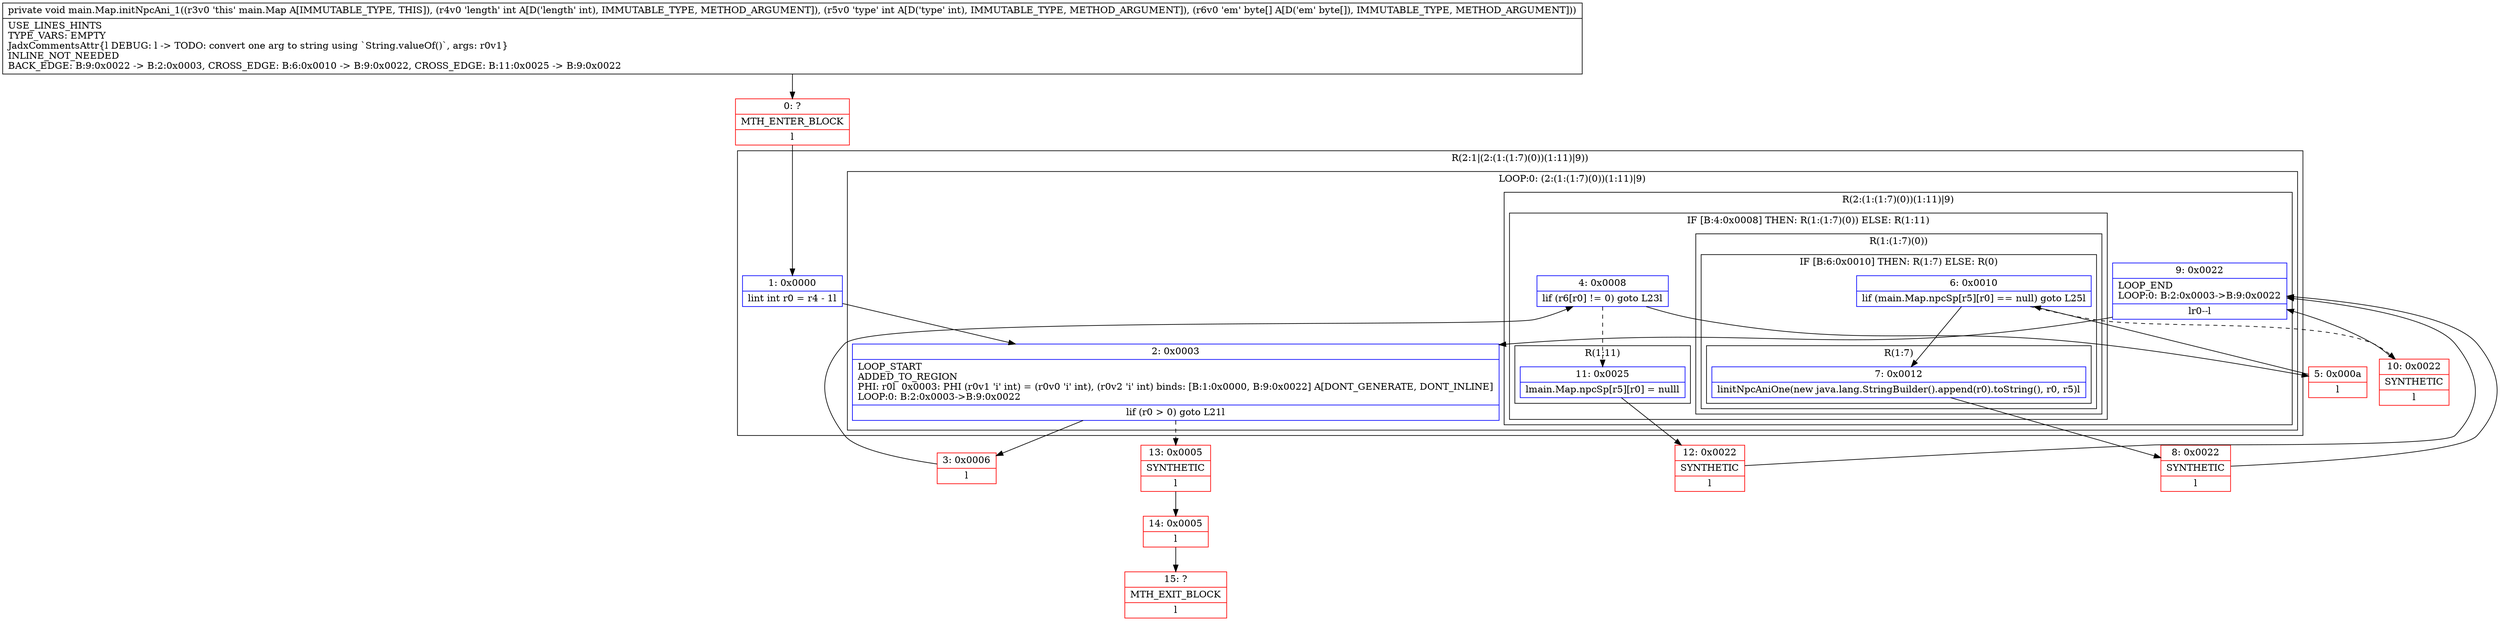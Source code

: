 digraph "CFG formain.Map.initNpcAni_1(II[B)V" {
subgraph cluster_Region_187721236 {
label = "R(2:1|(2:(1:(1:7)(0))(1:11)|9))";
node [shape=record,color=blue];
Node_1 [shape=record,label="{1\:\ 0x0000|lint int r0 = r4 \- 1l}"];
subgraph cluster_LoopRegion_647311605 {
label = "LOOP:0: (2:(1:(1:7)(0))(1:11)|9)";
node [shape=record,color=blue];
Node_2 [shape=record,label="{2\:\ 0x0003|LOOP_START\lADDED_TO_REGION\lPHI: r0l  0x0003: PHI (r0v1 'i' int) = (r0v0 'i' int), (r0v2 'i' int) binds: [B:1:0x0000, B:9:0x0022] A[DONT_GENERATE, DONT_INLINE]\lLOOP:0: B:2:0x0003\-\>B:9:0x0022\l|lif (r0 \> 0) goto L21l}"];
subgraph cluster_Region_1782362759 {
label = "R(2:(1:(1:7)(0))(1:11)|9)";
node [shape=record,color=blue];
subgraph cluster_IfRegion_600757719 {
label = "IF [B:4:0x0008] THEN: R(1:(1:7)(0)) ELSE: R(1:11)";
node [shape=record,color=blue];
Node_4 [shape=record,label="{4\:\ 0x0008|lif (r6[r0] != 0) goto L23l}"];
subgraph cluster_Region_430076437 {
label = "R(1:(1:7)(0))";
node [shape=record,color=blue];
subgraph cluster_IfRegion_734402428 {
label = "IF [B:6:0x0010] THEN: R(1:7) ELSE: R(0)";
node [shape=record,color=blue];
Node_6 [shape=record,label="{6\:\ 0x0010|lif (main.Map.npcSp[r5][r0] == null) goto L25l}"];
subgraph cluster_Region_618371177 {
label = "R(1:7)";
node [shape=record,color=blue];
Node_7 [shape=record,label="{7\:\ 0x0012|linitNpcAniOne(new java.lang.StringBuilder().append(r0).toString(), r0, r5)l}"];
}
subgraph cluster_Region_2021442431 {
label = "R(0)";
node [shape=record,color=blue];
}
}
}
subgraph cluster_Region_729595647 {
label = "R(1:11)";
node [shape=record,color=blue];
Node_11 [shape=record,label="{11\:\ 0x0025|lmain.Map.npcSp[r5][r0] = nulll}"];
}
}
Node_9 [shape=record,label="{9\:\ 0x0022|LOOP_END\lLOOP:0: B:2:0x0003\-\>B:9:0x0022\l|lr0\-\-l}"];
}
}
}
Node_0 [shape=record,color=red,label="{0\:\ ?|MTH_ENTER_BLOCK\l|l}"];
Node_3 [shape=record,color=red,label="{3\:\ 0x0006|l}"];
Node_5 [shape=record,color=red,label="{5\:\ 0x000a|l}"];
Node_8 [shape=record,color=red,label="{8\:\ 0x0022|SYNTHETIC\l|l}"];
Node_10 [shape=record,color=red,label="{10\:\ 0x0022|SYNTHETIC\l|l}"];
Node_12 [shape=record,color=red,label="{12\:\ 0x0022|SYNTHETIC\l|l}"];
Node_13 [shape=record,color=red,label="{13\:\ 0x0005|SYNTHETIC\l|l}"];
Node_14 [shape=record,color=red,label="{14\:\ 0x0005|l}"];
Node_15 [shape=record,color=red,label="{15\:\ ?|MTH_EXIT_BLOCK\l|l}"];
MethodNode[shape=record,label="{private void main.Map.initNpcAni_1((r3v0 'this' main.Map A[IMMUTABLE_TYPE, THIS]), (r4v0 'length' int A[D('length' int), IMMUTABLE_TYPE, METHOD_ARGUMENT]), (r5v0 'type' int A[D('type' int), IMMUTABLE_TYPE, METHOD_ARGUMENT]), (r6v0 'em' byte[] A[D('em' byte[]), IMMUTABLE_TYPE, METHOD_ARGUMENT]))  | USE_LINES_HINTS\lTYPE_VARS: EMPTY\lJadxCommentsAttr\{l DEBUG: l \-\> TODO: convert one arg to string using `String.valueOf()`, args: r0v1\}\lINLINE_NOT_NEEDED\lBACK_EDGE: B:9:0x0022 \-\> B:2:0x0003, CROSS_EDGE: B:6:0x0010 \-\> B:9:0x0022, CROSS_EDGE: B:11:0x0025 \-\> B:9:0x0022\l}"];
MethodNode -> Node_0;
Node_1 -> Node_2;
Node_2 -> Node_3;
Node_2 -> Node_13[style=dashed];
Node_4 -> Node_5;
Node_4 -> Node_11[style=dashed];
Node_6 -> Node_7;
Node_6 -> Node_10[style=dashed];
Node_7 -> Node_8;
Node_11 -> Node_12;
Node_9 -> Node_2;
Node_0 -> Node_1;
Node_3 -> Node_4;
Node_5 -> Node_6;
Node_8 -> Node_9;
Node_10 -> Node_9;
Node_12 -> Node_9;
Node_13 -> Node_14;
Node_14 -> Node_15;
}

